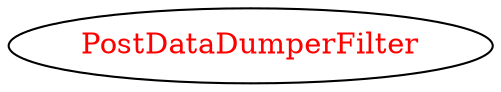 digraph dependencyGraph {
 concentrate=true;
 ranksep="2.0";
 rankdir="LR"; 
 splines="ortho";
"PostDataDumperFilter" [fontcolor="red"];
}